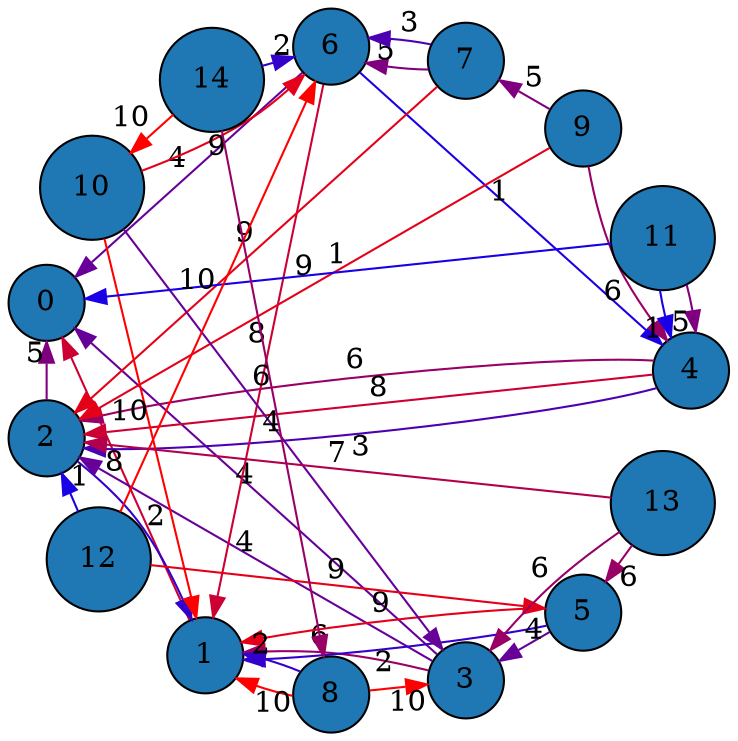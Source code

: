 digraph G {
    // Graph attributes
    graph [
        layout=circo
        bgcolor="#FFFFFF"
        splines=true
        overlap=false
    ];

    // Default node attributes
    node [
        shape=circle
        style=filled
        fillcolor="#1f77b4"
        fontcolor="#000000"
        width=0.277778
    ];

    // Default edge attributes
    edge [
        penwidth=1
        color="#666666"
        fontcolor="#000000"
    ];

    0 [label="0"];
    1 [label="1"];
    2 [label="2"];
    3 [label="3"];
    4 [label="4"];
    5 [label="5"];
    6 [label="6"];
    7 [label="7"];
    8 [label="8"];
    9 [label="9"];
    10 [label="10"];
    11 [label="11"];
    12 [label="12"];
    13 [label="13"];
    14 [label="14"];
    1 -> 0 [label="8", color="#cc0032"];
    2 -> 0 [label="5", color="#7f007f"];
    2 -> 1 [label="2", color="#3300cc"];
    3 -> 2 [label="4", color="#660099"];
    3 -> 1 [label="6", color="#990066"];
    3 -> 0 [label="4", color="#660099"];
    4 -> 2 [label="3", color="#4c00b2"];
    4 -> 2 [label="6", color="#990066"];
    4 -> 2 [label="8", color="#cc0032"];
    5 -> 1 [label="2", color="#3300cc"];
    5 -> 1 [label="9", color="#e50019"];
    5 -> 3 [label="4", color="#660099"];
    6 -> 0 [label="4", color="#660099"];
    6 -> 1 [label="8", color="#cc0032"];
    6 -> 4 [label="1", color="#1900e5"];
    7 -> 6 [label="5", color="#7f007f"];
    7 -> 2 [label="9", color="#e50019"];
    7 -> 6 [label="3", color="#4c00b2"];
    8 -> 3 [label="10", color="#ff0000"];
    8 -> 1 [label="10", color="#ff0000"];
    8 -> 1 [label="2", color="#3300cc"];
    9 -> 7 [label="5", color="#7f007f"];
    9 -> 2 [label="9", color="#e50019"];
    9 -> 4 [label="6", color="#990066"];
    10 -> 3 [label="4", color="#660099"];
    10 -> 1 [label="10", color="#ff0000"];
    10 -> 6 [label="9", color="#e50019"];
    11 -> 4 [label="5", color="#7f007f"];
    11 -> 0 [label="1", color="#1900e5"];
    11 -> 4 [label="1", color="#1900e5"];
    12 -> 5 [label="9", color="#e50019"];
    12 -> 2 [label="1", color="#1900e5"];
    12 -> 6 [label="10", color="#ff0000"];
    13 -> 2 [label="7", color="#b2004c"];
    13 -> 3 [label="6", color="#990066"];
    13 -> 5 [label="6", color="#990066"];
    14 -> 8 [label="6", color="#990066"];
    14 -> 6 [label="2", color="#3300cc"];
    14 -> 10 [label="10", color="#ff0000"];
}
